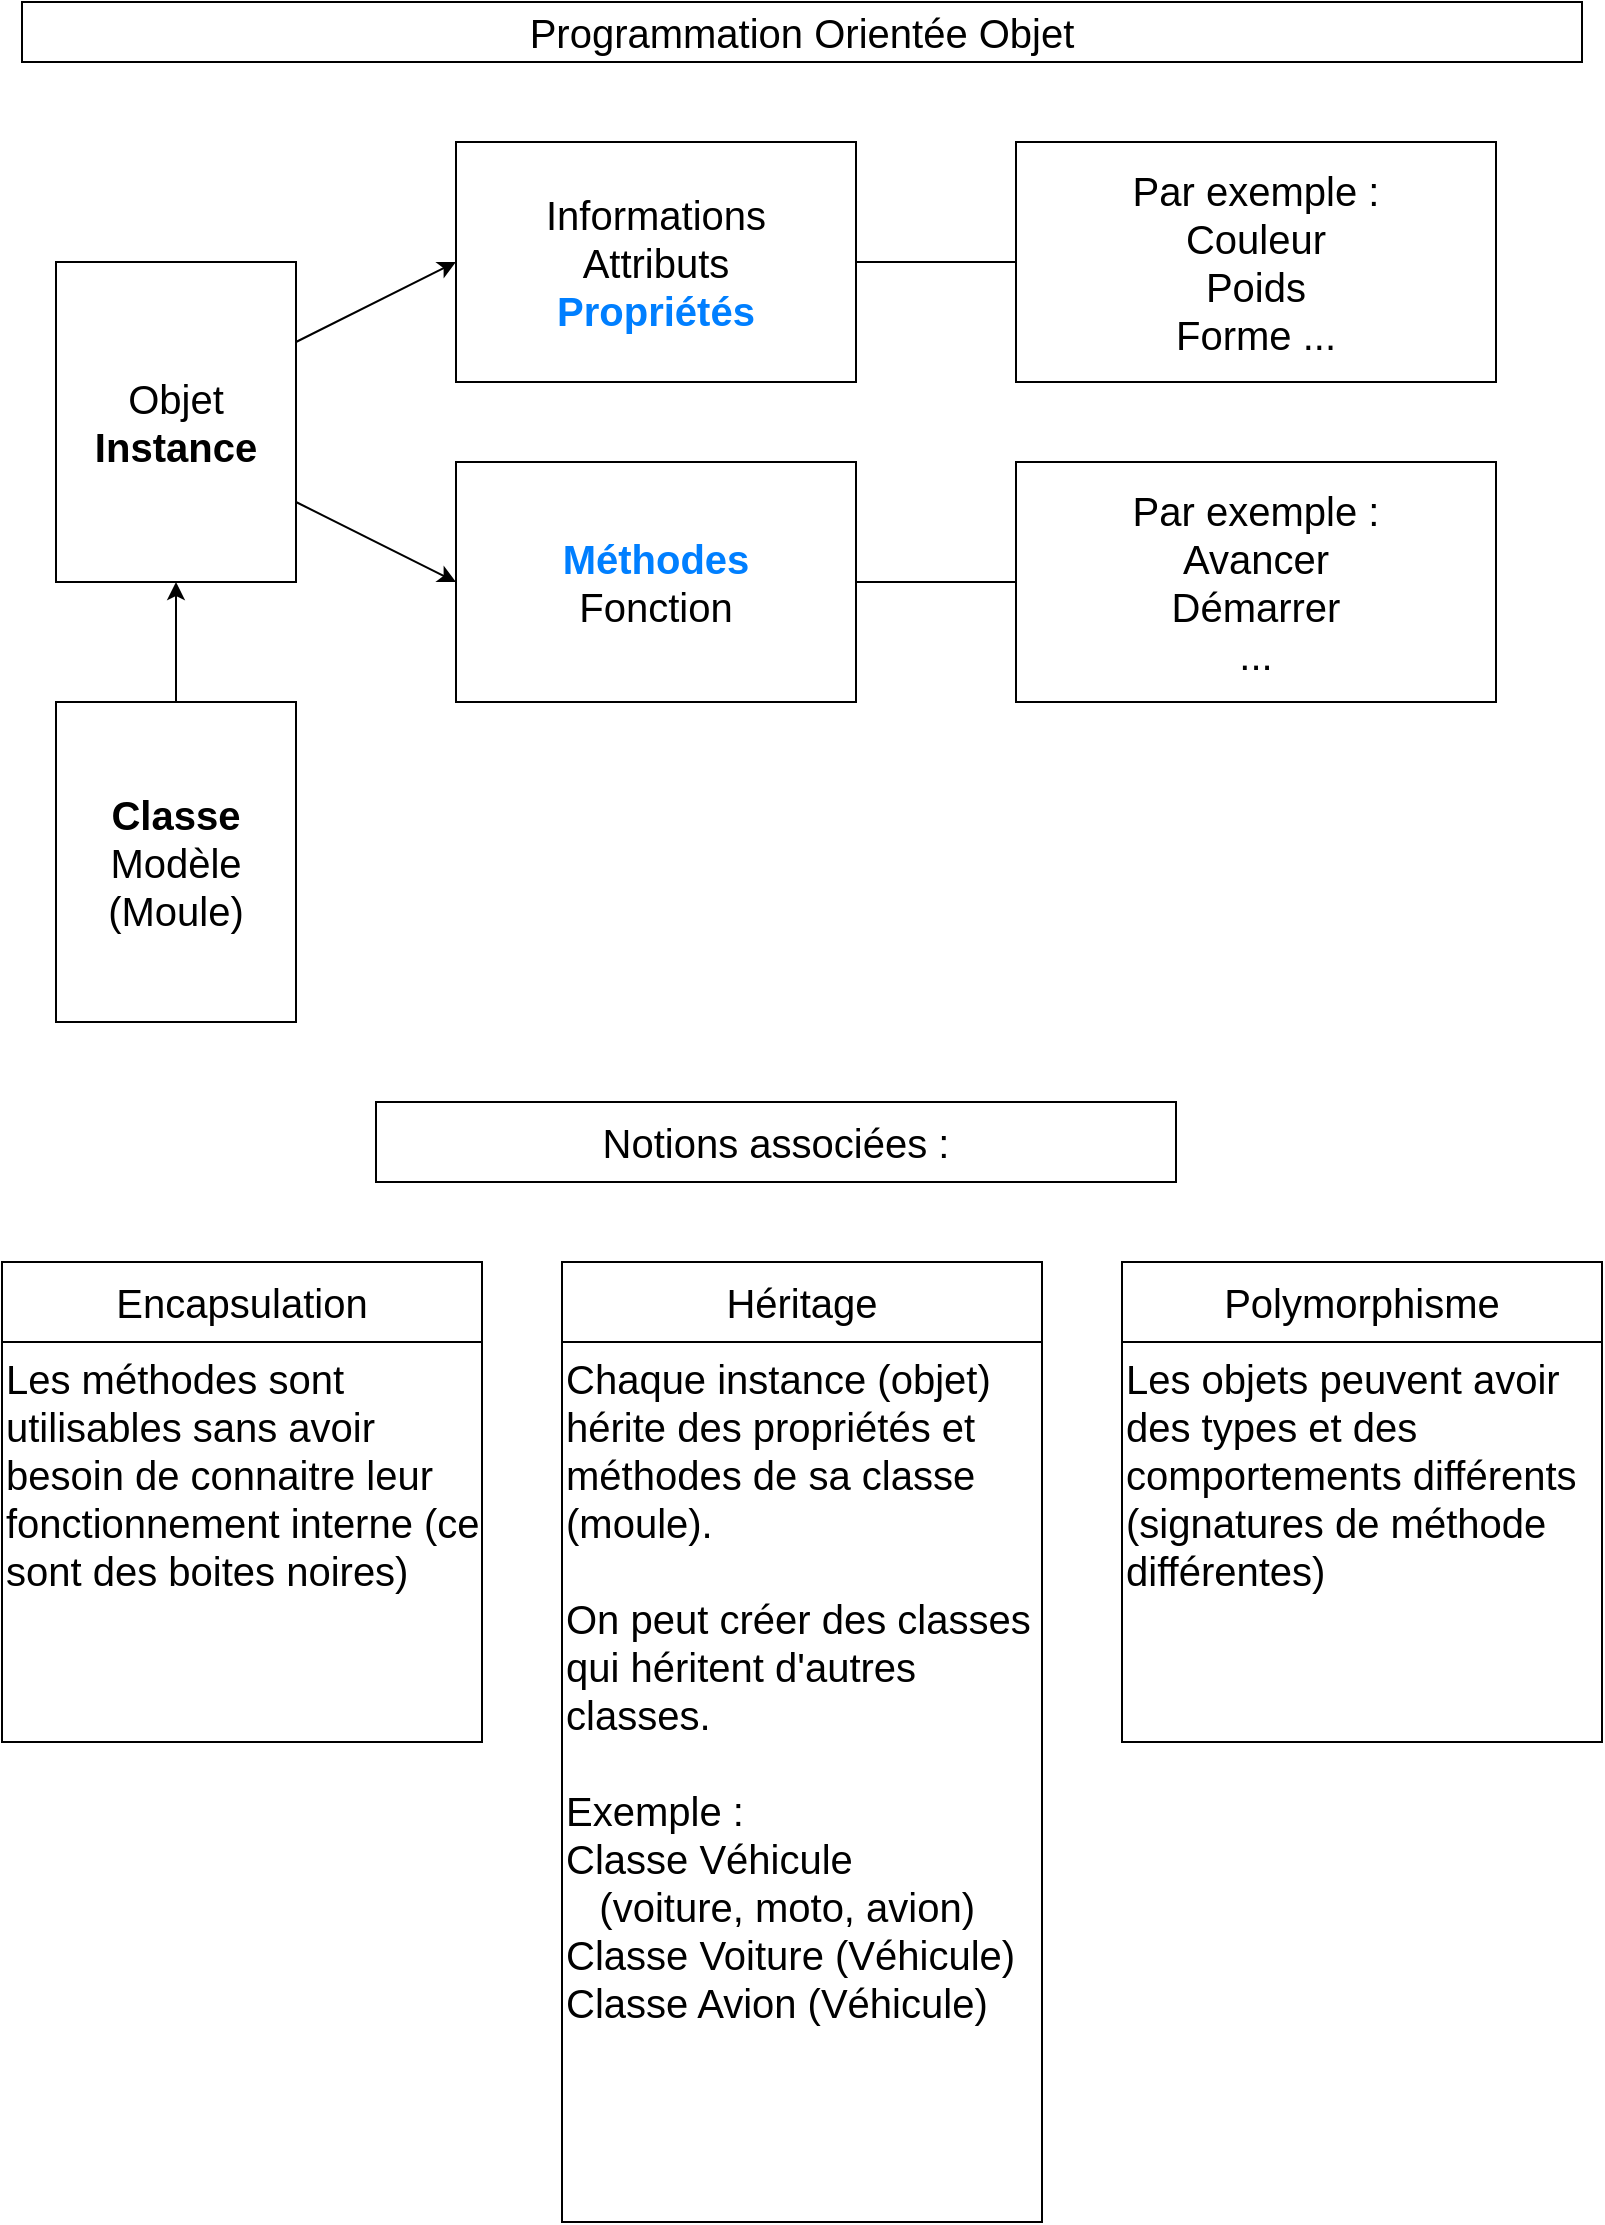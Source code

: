 <mxfile version="12.4.2" type="device" pages="1"><diagram id="YUX52KTYtJVL_iBTstvv" name="Page-1"><mxGraphModel dx="1086" dy="806" grid="1" gridSize="10" guides="1" tooltips="1" connect="1" arrows="1" fold="1" page="1" pageScale="1" pageWidth="827" pageHeight="1169" math="0" shadow="0"><root><mxCell id="0"/><mxCell id="1" parent="0"/><mxCell id="8DxNLFCJ5eAyh3wVvklL-1" value="Programmation Orientée Objet" style="rounded=0;whiteSpace=wrap;html=1;fontSize=20;" parent="1" vertex="1"><mxGeometry x="23" y="10" width="780" height="30" as="geometry"/></mxCell><mxCell id="8DxNLFCJ5eAyh3wVvklL-2" value="Objet&lt;br&gt;&lt;b&gt;Instance&lt;/b&gt;" style="rounded=0;whiteSpace=wrap;html=1;fontSize=20;" parent="1" vertex="1"><mxGeometry x="40" y="140" width="120" height="160" as="geometry"/></mxCell><mxCell id="8DxNLFCJ5eAyh3wVvklL-3" value="Informations&lt;br&gt;Attributs&lt;br&gt;&lt;b&gt;&lt;font color=&quot;#007fff&quot;&gt;Propriétés&lt;/font&gt;&lt;/b&gt;" style="rounded=0;whiteSpace=wrap;html=1;fontSize=20;" parent="1" vertex="1"><mxGeometry x="240" y="80" width="200" height="120" as="geometry"/></mxCell><mxCell id="8DxNLFCJ5eAyh3wVvklL-4" value="Par exemple :&lt;br&gt;Couleur&lt;br&gt;Poids&lt;br&gt;Forme ..." style="rounded=0;whiteSpace=wrap;html=1;fontSize=20;" parent="1" vertex="1"><mxGeometry x="520" y="80" width="240" height="120" as="geometry"/></mxCell><mxCell id="8DxNLFCJ5eAyh3wVvklL-5" value="&lt;font color=&quot;#007fff&quot;&gt;&lt;b&gt;Méthodes&lt;/b&gt;&lt;/font&gt;&lt;br&gt;Fonction" style="rounded=0;whiteSpace=wrap;html=1;fontSize=20;" parent="1" vertex="1"><mxGeometry x="240" y="240" width="200" height="120" as="geometry"/></mxCell><mxCell id="8DxNLFCJ5eAyh3wVvklL-6" value="Par exemple :&lt;br&gt;Avancer&lt;br&gt;Démarrer&lt;br&gt;..." style="rounded=0;whiteSpace=wrap;html=1;fontSize=20;" parent="1" vertex="1"><mxGeometry x="520" y="240" width="240" height="120" as="geometry"/></mxCell><mxCell id="8DxNLFCJ5eAyh3wVvklL-7" value="" style="endArrow=classic;html=1;fontSize=20;exitX=1;exitY=0.25;exitDx=0;exitDy=0;entryX=0;entryY=0.5;entryDx=0;entryDy=0;" parent="1" source="8DxNLFCJ5eAyh3wVvklL-2" target="8DxNLFCJ5eAyh3wVvklL-3" edge="1"><mxGeometry width="50" height="50" relative="1" as="geometry"><mxPoint x="180" y="190" as="sourcePoint"/><mxPoint x="230" y="140" as="targetPoint"/></mxGeometry></mxCell><mxCell id="8DxNLFCJ5eAyh3wVvklL-9" value="" style="endArrow=classic;html=1;fontSize=20;exitX=1;exitY=0.75;exitDx=0;exitDy=0;entryX=0;entryY=0.5;entryDx=0;entryDy=0;" parent="1" source="8DxNLFCJ5eAyh3wVvklL-2" target="8DxNLFCJ5eAyh3wVvklL-5" edge="1"><mxGeometry width="50" height="50" relative="1" as="geometry"><mxPoint x="170" y="190" as="sourcePoint"/><mxPoint x="250" y="150" as="targetPoint"/></mxGeometry></mxCell><mxCell id="8DxNLFCJ5eAyh3wVvklL-10" value="" style="endArrow=none;html=1;fontSize=20;exitX=1;exitY=0.5;exitDx=0;exitDy=0;entryX=0;entryY=0.5;entryDx=0;entryDy=0;" parent="1" source="8DxNLFCJ5eAyh3wVvklL-3" target="8DxNLFCJ5eAyh3wVvklL-4" edge="1"><mxGeometry width="50" height="50" relative="1" as="geometry"><mxPoint x="20" y="430" as="sourcePoint"/><mxPoint x="70" y="380" as="targetPoint"/></mxGeometry></mxCell><mxCell id="8DxNLFCJ5eAyh3wVvklL-11" value="" style="endArrow=none;html=1;fontSize=20;exitX=1;exitY=0.5;exitDx=0;exitDy=0;entryX=0;entryY=0.5;entryDx=0;entryDy=0;" parent="1" source="8DxNLFCJ5eAyh3wVvklL-5" target="8DxNLFCJ5eAyh3wVvklL-6" edge="1"><mxGeometry width="50" height="50" relative="1" as="geometry"><mxPoint x="450" y="150" as="sourcePoint"/><mxPoint x="530" y="150" as="targetPoint"/></mxGeometry></mxCell><mxCell id="8DxNLFCJ5eAyh3wVvklL-12" value="&lt;b&gt;Classe&lt;br&gt;&lt;/b&gt;Modèle&lt;br&gt;(Moule)" style="rounded=0;whiteSpace=wrap;html=1;fontSize=20;" parent="1" vertex="1"><mxGeometry x="40" y="360" width="120" height="160" as="geometry"/></mxCell><mxCell id="8DxNLFCJ5eAyh3wVvklL-13" value="" style="endArrow=classic;html=1;fontSize=20;exitX=0.5;exitY=0;exitDx=0;exitDy=0;entryX=0.5;entryY=1;entryDx=0;entryDy=0;" parent="1" source="8DxNLFCJ5eAyh3wVvklL-12" target="8DxNLFCJ5eAyh3wVvklL-2" edge="1"><mxGeometry width="50" height="50" relative="1" as="geometry"><mxPoint x="20" y="690" as="sourcePoint"/><mxPoint x="70" y="640" as="targetPoint"/></mxGeometry></mxCell><mxCell id="8DxNLFCJ5eAyh3wVvklL-14" value="Notions associées :" style="rounded=0;whiteSpace=wrap;html=1;fontSize=20;" parent="1" vertex="1"><mxGeometry x="200" y="560" width="400" height="40" as="geometry"/></mxCell><mxCell id="8DxNLFCJ5eAyh3wVvklL-15" value="&lt;span style=&quot;white-space: normal&quot;&gt;Encapsulation&lt;/span&gt;" style="rounded=0;whiteSpace=wrap;html=1;fontSize=20;" parent="1" vertex="1"><mxGeometry x="13" y="640" width="240" height="40" as="geometry"/></mxCell><mxCell id="8DxNLFCJ5eAyh3wVvklL-16" value="&lt;span style=&quot;white-space: normal&quot;&gt;Les méthodes sont utilisables sans avoir besoin de connaitre leur fonctionnement interne (ce sont des boites noires)&lt;/span&gt;" style="rounded=0;whiteSpace=wrap;html=1;fontSize=20;verticalAlign=top;align=left;" parent="1" vertex="1"><mxGeometry x="13" y="680" width="240" height="200" as="geometry"/></mxCell><mxCell id="8DxNLFCJ5eAyh3wVvklL-17" value="&lt;span style=&quot;white-space: normal&quot;&gt;Héritage&lt;/span&gt;" style="rounded=0;whiteSpace=wrap;html=1;fontSize=20;" parent="1" vertex="1"><mxGeometry x="293" y="640" width="240" height="40" as="geometry"/></mxCell><mxCell id="8DxNLFCJ5eAyh3wVvklL-18" value="Chaque instance (objet) hérite des propriétés et méthodes de sa classe (moule).&lt;br&gt;&lt;br&gt;On peut créer des classes qui héritent d'autres classes.&lt;br&gt;&lt;br&gt;Exemple :&lt;br&gt;Classe Véhicule&lt;br&gt;&amp;nbsp; &amp;nbsp;(voiture, moto, avion)&lt;br&gt;Classe Voiture (Véhicule)&lt;br&gt;Classe Avion (Véhicule)" style="rounded=0;whiteSpace=wrap;html=1;fontSize=20;verticalAlign=top;align=left;" parent="1" vertex="1"><mxGeometry x="293" y="680" width="240" height="440" as="geometry"/></mxCell><mxCell id="8DxNLFCJ5eAyh3wVvklL-19" value="&lt;span style=&quot;white-space: normal&quot;&gt;Polymorphisme&lt;/span&gt;" style="rounded=0;whiteSpace=wrap;html=1;fontSize=20;" parent="1" vertex="1"><mxGeometry x="573" y="640" width="240" height="40" as="geometry"/></mxCell><mxCell id="8DxNLFCJ5eAyh3wVvklL-20" value="&lt;span style=&quot;white-space: normal&quot;&gt;Les objets peuvent avoir des types et des comportements différents (signatures de méthode différentes)&lt;/span&gt;" style="rounded=0;whiteSpace=wrap;html=1;fontSize=20;verticalAlign=top;align=left;" parent="1" vertex="1"><mxGeometry x="573" y="680" width="240" height="200" as="geometry"/></mxCell></root></mxGraphModel></diagram></mxfile>